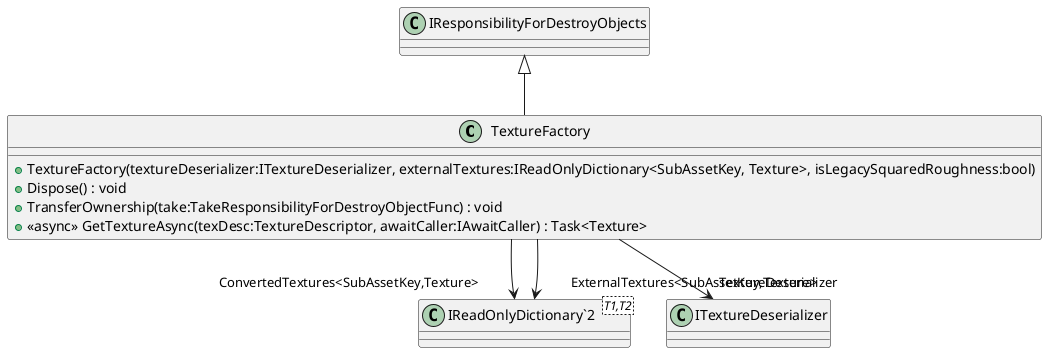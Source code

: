 @startuml
class TextureFactory {
    + TextureFactory(textureDeserializer:ITextureDeserializer, externalTextures:IReadOnlyDictionary<SubAssetKey, Texture>, isLegacySquaredRoughness:bool)
    + Dispose() : void
    + TransferOwnership(take:TakeResponsibilityForDestroyObjectFunc) : void
    + <<async>> GetTextureAsync(texDesc:TextureDescriptor, awaitCaller:IAwaitCaller) : Task<Texture>
}
class "IReadOnlyDictionary`2"<T1,T2> {
}
IResponsibilityForDestroyObjects <|-- TextureFactory
TextureFactory --> "TextureDeserializer" ITextureDeserializer
TextureFactory --> "ConvertedTextures<SubAssetKey,Texture>" "IReadOnlyDictionary`2"
TextureFactory --> "ExternalTextures<SubAssetKey,Texture>" "IReadOnlyDictionary`2"
@enduml
